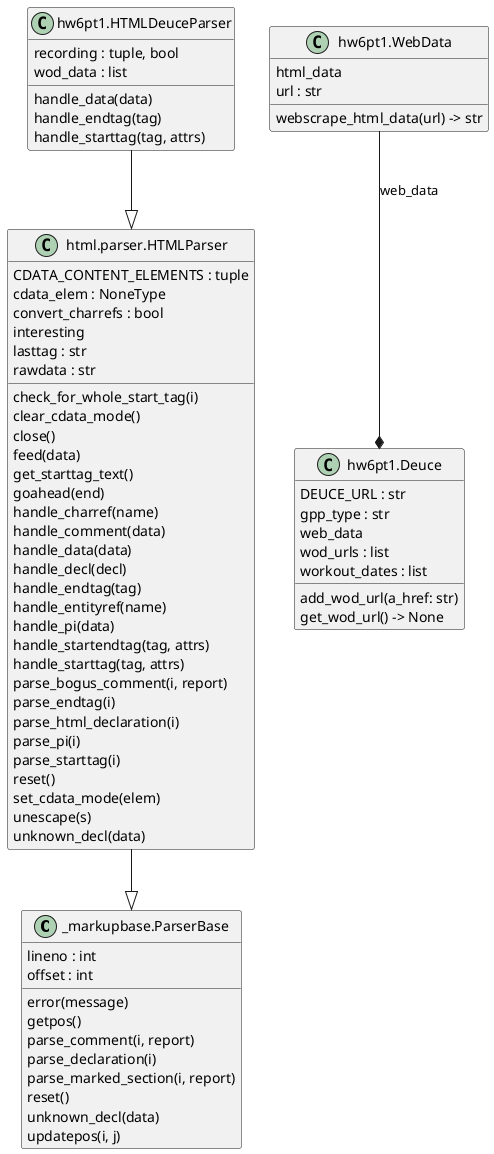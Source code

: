 @startuml classes_hw6pt1
set namespaceSeparator none
class "_markupbase.ParserBase" as _markupbase.ParserBase {
  lineno : int
  offset : int
  error(message)
  getpos()
  parse_comment(i, report)
  parse_declaration(i)
  parse_marked_section(i, report)
  reset()
  unknown_decl(data)
  updatepos(i, j)
}
class "html.parser.HTMLParser" as html.parser.HTMLParser {
  CDATA_CONTENT_ELEMENTS : tuple
  cdata_elem : NoneType
  convert_charrefs : bool
  interesting
  lasttag : str
  rawdata : str
  check_for_whole_start_tag(i)
  clear_cdata_mode()
  close()
  feed(data)
  get_starttag_text()
  goahead(end)
  handle_charref(name)
  handle_comment(data)
  handle_data(data)
  handle_decl(decl)
  handle_endtag(tag)
  handle_entityref(name)
  handle_pi(data)
  handle_startendtag(tag, attrs)
  handle_starttag(tag, attrs)
  parse_bogus_comment(i, report)
  parse_endtag(i)
  parse_html_declaration(i)
  parse_pi(i)
  parse_starttag(i)
  reset()
  set_cdata_mode(elem)
  unescape(s)
  unknown_decl(data)
}
class "hw6pt1.Deuce" as hw6pt1.Deuce {
  DEUCE_URL : str
  gpp_type : str
  web_data
  wod_urls : list
  workout_dates : list
  add_wod_url(a_href: str)
  get_wod_url() -> None
}
class "hw6pt1.HTMLDeuceParser" as hw6pt1.HTMLDeuceParser {
  recording : tuple, bool
  wod_data : list
  handle_data(data)
  handle_endtag(tag)
  handle_starttag(tag, attrs)
}
class "hw6pt1.WebData" as hw6pt1.WebData {
  html_data
  url : str
  webscrape_html_data(url) -> str
}
html.parser.HTMLParser --|> _markupbase.ParserBase
hw6pt1.HTMLDeuceParser --|> html.parser.HTMLParser
hw6pt1.WebData --* hw6pt1.Deuce : web_data
@enduml
